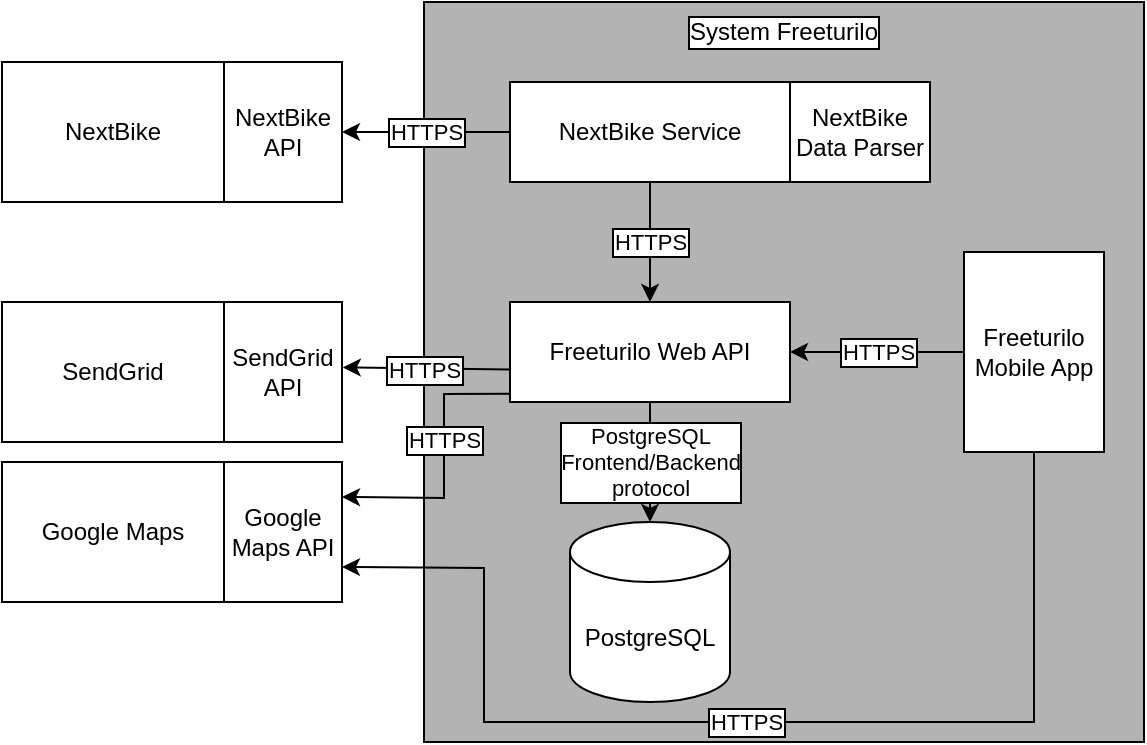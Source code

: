 <mxfile version="16.2.4" type="device"><diagram id="hP5FpJyjz1O7kYPZ_RvF" name="Page-1"><mxGraphModel dx="805" dy="422" grid="1" gridSize="10" guides="1" tooltips="1" connect="1" arrows="1" fold="1" page="1" pageScale="1" pageWidth="827" pageHeight="1169" math="0" shadow="0"><root><mxCell id="0"/><mxCell id="1" parent="0"/><mxCell id="65p-3Kxj6MJQUYHp34su-1" value="" style="rounded=0;whiteSpace=wrap;html=1;fillColor=#B3B3B3;" parent="1" vertex="1"><mxGeometry x="330" y="40" width="360" height="370" as="geometry"/></mxCell><mxCell id="65p-3Kxj6MJQUYHp34su-15" value="HTTPS" style="rounded=0;orthogonalLoop=1;jettySize=auto;html=1;exitX=0;exitY=0.5;exitDx=0;exitDy=0;entryX=1;entryY=0.5;entryDx=0;entryDy=0;startArrow=none;startFill=0;labelBorderColor=#000000;" parent="1" source="eO3I5LnKfRvNbHLIeRhK-1" target="65p-3Kxj6MJQUYHp34su-10" edge="1"><mxGeometry relative="1" as="geometry"><mxPoint x="373" y="105" as="sourcePoint"/></mxGeometry></mxCell><mxCell id="65p-3Kxj6MJQUYHp34su-16" value="HTTPS" style="rounded=0;orthogonalLoop=1;jettySize=auto;html=1;entryX=0.533;entryY=1.007;entryDx=0;entryDy=0;startArrow=none;startFill=0;labelBorderColor=#000000;exitX=0.01;exitY=0.675;exitDx=0;exitDy=0;exitPerimeter=0;entryPerimeter=0;" parent="1" source="eO3I5LnKfRvNbHLIeRhK-2" target="bY3dOtJh6fo_x3beHqzL-1" edge="1"><mxGeometry x="0.04" y="1" relative="1" as="geometry"><mxPoint x="370" y="225" as="sourcePoint"/><Array as="points"/><mxPoint as="offset"/></mxGeometry></mxCell><mxCell id="65p-3Kxj6MJQUYHp34su-17" value="HTTPS" style="edgeStyle=none;rounded=0;orthogonalLoop=1;jettySize=auto;html=1;exitX=0;exitY=0.5;exitDx=0;exitDy=0;entryX=1;entryY=0.5;entryDx=0;entryDy=0;startArrow=none;startFill=0;labelBorderColor=#000000;" parent="1" source="65p-3Kxj6MJQUYHp34su-6" target="eO3I5LnKfRvNbHLIeRhK-2" edge="1"><mxGeometry relative="1" as="geometry"><mxPoint x="640" y="240" as="sourcePoint"/><mxPoint x="529" y="240" as="targetPoint"/></mxGeometry></mxCell><mxCell id="65p-3Kxj6MJQUYHp34su-6" value="Freeturilo Mobile App" style="rounded=0;whiteSpace=wrap;html=1;" parent="1" vertex="1"><mxGeometry x="600" y="165" width="70" height="100" as="geometry"/></mxCell><mxCell id="65p-3Kxj6MJQUYHp34su-8" value="&lt;div&gt;Google Maps API&lt;/div&gt;" style="rounded=0;whiteSpace=wrap;html=1;direction=north;" parent="1" vertex="1"><mxGeometry x="230" y="270" width="59" height="70" as="geometry"/></mxCell><mxCell id="65p-3Kxj6MJQUYHp34su-10" value="&lt;div&gt;NextBike&lt;/div&gt;&lt;div&gt;API&lt;br&gt;&lt;/div&gt;" style="rounded=0;whiteSpace=wrap;html=1;" parent="1" vertex="1"><mxGeometry x="230" y="70" width="59" height="70" as="geometry"/></mxCell><mxCell id="65p-3Kxj6MJQUYHp34su-11" value="Google Maps" style="rounded=0;whiteSpace=wrap;html=1;" parent="1" vertex="1"><mxGeometry x="119" y="270" width="111" height="70" as="geometry"/></mxCell><mxCell id="65p-3Kxj6MJQUYHp34su-12" value="NextBike" style="rounded=0;whiteSpace=wrap;html=1;" parent="1" vertex="1"><mxGeometry x="119" y="70" width="111" height="70" as="geometry"/></mxCell><mxCell id="eO3I5LnKfRvNbHLIeRhK-5" value="HTTPS" style="edgeStyle=none;rounded=0;orthogonalLoop=1;jettySize=auto;html=1;exitX=0.5;exitY=1;exitDx=0;exitDy=0;entryX=0.5;entryY=0;entryDx=0;entryDy=0;startArrow=none;startFill=0;labelBorderColor=#000000;" parent="1" source="eO3I5LnKfRvNbHLIeRhK-1" target="eO3I5LnKfRvNbHLIeRhK-2" edge="1"><mxGeometry relative="1" as="geometry"/></mxCell><mxCell id="eO3I5LnKfRvNbHLIeRhK-1" value="NextBike Service" style="rounded=0;whiteSpace=wrap;html=1;fillColor=default;" parent="1" vertex="1"><mxGeometry x="373" y="80" width="140" height="50" as="geometry"/></mxCell><mxCell id="eO3I5LnKfRvNbHLIeRhK-7" value="&lt;div&gt;PostgreSQL&lt;/div&gt;&lt;div&gt;Frontend/Backend&lt;/div&gt;&lt;div&gt;protocol&lt;/div&gt;" style="edgeStyle=none;rounded=0;orthogonalLoop=1;jettySize=auto;html=1;exitX=0.5;exitY=1;exitDx=0;exitDy=0;entryX=0.5;entryY=0;entryDx=0;entryDy=0;entryPerimeter=0;startArrow=none;startFill=0;labelBorderColor=#000000;" parent="1" source="eO3I5LnKfRvNbHLIeRhK-2" target="eO3I5LnKfRvNbHLIeRhK-6" edge="1"><mxGeometry relative="1" as="geometry"/></mxCell><mxCell id="eO3I5LnKfRvNbHLIeRhK-2" value="Freeturilo Web API" style="rounded=0;whiteSpace=wrap;html=1;fillColor=default;" parent="1" vertex="1"><mxGeometry x="373" y="190" width="140" height="50" as="geometry"/></mxCell><mxCell id="eO3I5LnKfRvNbHLIeRhK-6" value="PostgreSQL" style="shape=cylinder3;whiteSpace=wrap;html=1;boundedLbl=1;backgroundOutline=1;size=15;" parent="1" vertex="1"><mxGeometry x="403" y="300" width="80" height="90" as="geometry"/></mxCell><mxCell id="eO3I5LnKfRvNbHLIeRhK-8" value="System Freeturilo" style="text;html=1;strokeColor=none;fillColor=none;align=center;verticalAlign=middle;whiteSpace=wrap;rounded=0;labelBorderColor=#000000;labelBackgroundColor=default;" parent="1" vertex="1"><mxGeometry x="460" y="40" width="100" height="30" as="geometry"/></mxCell><mxCell id="eO3I5LnKfRvNbHLIeRhK-9" value="&lt;div&gt;NextBike&lt;/div&gt;&lt;div&gt;Data Parser&lt;/div&gt;" style="rounded=0;whiteSpace=wrap;html=1;fillColor=#FFFFFF;" parent="1" vertex="1"><mxGeometry x="513" y="80" width="70" height="50" as="geometry"/></mxCell><mxCell id="RacqV1idYeEbb3_LsRxC-1" value="HTTPS" style="edgeStyle=none;rounded=0;orthogonalLoop=1;jettySize=auto;html=1;exitX=0.5;exitY=1;exitDx=0;exitDy=0;entryX=0.25;entryY=1;entryDx=0;entryDy=0;startArrow=none;startFill=0;labelBorderColor=#000000;" parent="1" source="65p-3Kxj6MJQUYHp34su-6" target="65p-3Kxj6MJQUYHp34su-8" edge="1"><mxGeometry relative="1" as="geometry"><mxPoint x="610" y="225" as="sourcePoint"/><mxPoint x="523" y="225" as="targetPoint"/><Array as="points"><mxPoint x="635" y="400"/><mxPoint x="360" y="400"/><mxPoint x="360" y="323"/></Array></mxGeometry></mxCell><mxCell id="bY3dOtJh6fo_x3beHqzL-1" value="&lt;div&gt;SendGrid API&lt;/div&gt;" style="rounded=0;whiteSpace=wrap;html=1;direction=north;" parent="1" vertex="1"><mxGeometry x="230" y="190" width="59" height="70" as="geometry"/></mxCell><mxCell id="bY3dOtJh6fo_x3beHqzL-2" value="SendGrid" style="rounded=0;whiteSpace=wrap;html=1;" parent="1" vertex="1"><mxGeometry x="119" y="190" width="111" height="70" as="geometry"/></mxCell><mxCell id="bY3dOtJh6fo_x3beHqzL-3" value="HTTPS" style="rounded=0;orthogonalLoop=1;jettySize=auto;html=1;entryX=0.75;entryY=1;entryDx=0;entryDy=0;startArrow=none;startFill=0;labelBorderColor=#000000;exitX=0;exitY=0.917;exitDx=0;exitDy=0;exitPerimeter=0;" parent="1" source="eO3I5LnKfRvNbHLIeRhK-2" target="65p-3Kxj6MJQUYHp34su-8" edge="1"><mxGeometry x="-0.179" relative="1" as="geometry"><mxPoint x="370" y="236" as="sourcePoint"/><mxPoint x="299" y="235" as="targetPoint"/><Array as="points"><mxPoint x="340" y="236"/><mxPoint x="340" y="288"/></Array><mxPoint as="offset"/></mxGeometry></mxCell></root></mxGraphModel></diagram></mxfile>